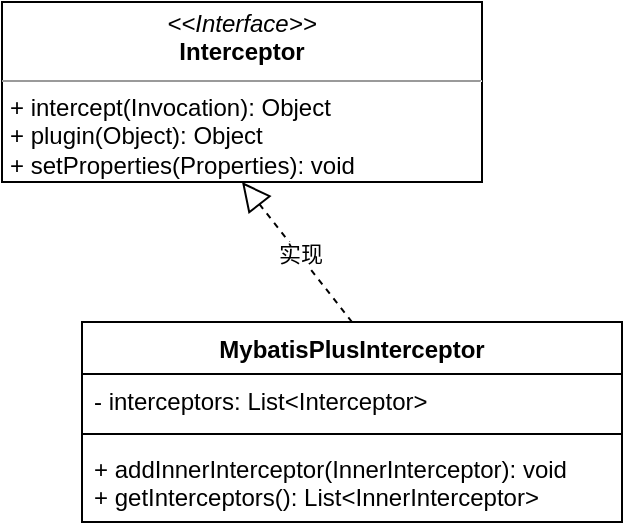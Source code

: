<mxfile version="14.4.3" type="device" pages="3"><diagram id="C5RBs43oDa-KdzZeNtuy" name="类图"><mxGraphModel dx="369" dy="254" grid="1" gridSize="10" guides="1" tooltips="1" connect="1" arrows="1" fold="1" page="1" pageScale="1" pageWidth="827" pageHeight="1169" math="0" shadow="0"><root><mxCell id="WIyWlLk6GJQsqaUBKTNV-0"/><mxCell id="WIyWlLk6GJQsqaUBKTNV-1" parent="WIyWlLk6GJQsqaUBKTNV-0"/><mxCell id="Od_E-XUx9iv0NuDixjcF-0" value="MybatisPlusInterceptor" style="swimlane;fontStyle=1;align=center;verticalAlign=top;childLayout=stackLayout;horizontal=1;startSize=26;horizontalStack=0;resizeParent=1;resizeParentMax=0;resizeLast=0;collapsible=1;marginBottom=0;" vertex="1" parent="WIyWlLk6GJQsqaUBKTNV-1"><mxGeometry x="440" y="340" width="270" height="100" as="geometry"/></mxCell><mxCell id="Od_E-XUx9iv0NuDixjcF-1" value="- interceptors: List&lt;Interceptor&gt;" style="text;strokeColor=none;fillColor=none;align=left;verticalAlign=top;spacingLeft=4;spacingRight=4;overflow=hidden;rotatable=0;points=[[0,0.5],[1,0.5]];portConstraint=eastwest;" vertex="1" parent="Od_E-XUx9iv0NuDixjcF-0"><mxGeometry y="26" width="270" height="26" as="geometry"/></mxCell><mxCell id="Od_E-XUx9iv0NuDixjcF-2" value="" style="line;strokeWidth=1;fillColor=none;align=left;verticalAlign=middle;spacingTop=-1;spacingLeft=3;spacingRight=3;rotatable=0;labelPosition=right;points=[];portConstraint=eastwest;" vertex="1" parent="Od_E-XUx9iv0NuDixjcF-0"><mxGeometry y="52" width="270" height="8" as="geometry"/></mxCell><mxCell id="Od_E-XUx9iv0NuDixjcF-3" value="+ addInnerInterceptor(InnerInterceptor): void&#10;+ getInterceptors(): List&lt;InnerInterceptor&gt;" style="text;strokeColor=none;fillColor=none;align=left;verticalAlign=top;spacingLeft=4;spacingRight=4;overflow=hidden;rotatable=0;points=[[0,0.5],[1,0.5]];portConstraint=eastwest;" vertex="1" parent="Od_E-XUx9iv0NuDixjcF-0"><mxGeometry y="60" width="270" height="40" as="geometry"/></mxCell><mxCell id="Od_E-XUx9iv0NuDixjcF-5" value="&lt;p style=&quot;margin: 0px ; margin-top: 4px ; text-align: center&quot;&gt;&lt;i&gt;&amp;lt;&amp;lt;Interface&amp;gt;&amp;gt;&lt;/i&gt;&lt;br&gt;&lt;b&gt;Interceptor&lt;/b&gt;&lt;/p&gt;&lt;hr size=&quot;1&quot;&gt;&lt;p style=&quot;margin: 0px ; margin-left: 4px&quot;&gt;+ intercept(Invocation): Object&lt;/p&gt;&lt;p style=&quot;margin: 0px ; margin-left: 4px&quot;&gt;+ plugin(Object): Object&lt;/p&gt;&lt;p style=&quot;margin: 0px ; margin-left: 4px&quot;&gt;+ setProperties(Properties): void&lt;/p&gt;" style="verticalAlign=top;align=left;overflow=fill;fontSize=12;fontFamily=Helvetica;html=1;" vertex="1" parent="WIyWlLk6GJQsqaUBKTNV-1"><mxGeometry x="400" y="180" width="240" height="90" as="geometry"/></mxCell><mxCell id="Od_E-XUx9iv0NuDixjcF-7" value="" style="endArrow=block;dashed=1;endFill=0;endSize=12;html=1;entryX=0.5;entryY=1;entryDx=0;entryDy=0;exitX=0.5;exitY=0;exitDx=0;exitDy=0;" edge="1" parent="WIyWlLk6GJQsqaUBKTNV-1" source="Od_E-XUx9iv0NuDixjcF-0" target="Od_E-XUx9iv0NuDixjcF-5"><mxGeometry width="160" relative="1" as="geometry"><mxPoint x="518" y="330" as="sourcePoint"/><mxPoint x="550" y="290" as="targetPoint"/></mxGeometry></mxCell><mxCell id="Od_E-XUx9iv0NuDixjcF-8" value="实现" style="edgeLabel;html=1;align=center;verticalAlign=middle;resizable=0;points=[];" vertex="1" connectable="0" parent="Od_E-XUx9iv0NuDixjcF-7"><mxGeometry x="-0.036" y="-1" relative="1" as="geometry"><mxPoint as="offset"/></mxGeometry></mxCell></root></mxGraphModel></diagram><diagram id="4_KHPYKpH8X7AmUirOB1" name="时序图"><mxGraphModel dx="369" dy="254" grid="1" gridSize="10" guides="1" tooltips="1" connect="1" arrows="1" fold="1" page="1" pageScale="1" pageWidth="827" pageHeight="1169" math="0" shadow="0"><root><mxCell id="VPR_lnHmCVWbnvyIgs4g-0"/><mxCell id="VPR_lnHmCVWbnvyIgs4g-1" parent="VPR_lnHmCVWbnvyIgs4g-0"/><mxCell id="eZ3yYlAwjZNS_c83IiwV-0" value="" style="shape=umlLifeline;participant=umlEntity;perimeter=lifelinePerimeter;whiteSpace=wrap;html=1;container=1;collapsible=0;recursiveResize=0;verticalAlign=top;spacingTop=36;outlineConnect=0;" vertex="1" parent="VPR_lnHmCVWbnvyIgs4g-1"><mxGeometry x="140" y="170" width="40" height="300" as="geometry"/></mxCell></root></mxGraphModel></diagram><diagram id="xMKKtIfVM9IphMozF6qC" name="创建应用业务流程"><mxGraphModel dx="1106" dy="762" grid="1" gridSize="10" guides="1" tooltips="1" connect="1" arrows="1" fold="1" page="1" pageScale="1" pageWidth="827" pageHeight="1169" math="0" shadow="0"><root><mxCell id="ziIA2NXVqxKlewafWztq-0"/><mxCell id="ziIA2NXVqxKlewafWztq-1" parent="ziIA2NXVqxKlewafWztq-0"/></root></mxGraphModel></diagram></mxfile>